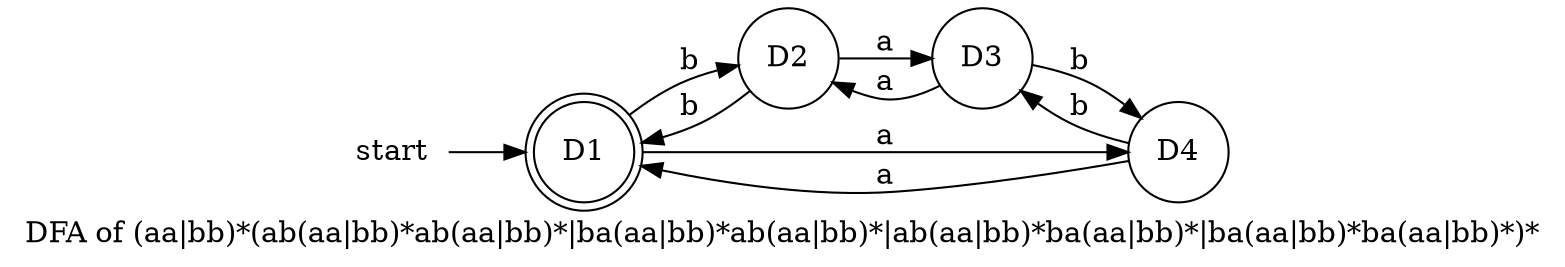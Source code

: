 digraph
  G { label="DFA of (aa|bb)*(ab(aa|bb)*ab(aa|bb)*|ba(aa|bb)*ab(aa|bb)*|ab(aa|bb)*ba(aa|bb)*|ba(aa|bb)*ba(aa|bb)*)*";
 
rankdir=LR
start[shape =none]
start ->node_1
node_1 [label="D1", shape = doublecircle]
node_1 -> node_2 [label ="b"]
node_1 -> node_4 [label ="a"]
node_2 [label="D2", shape = circle]
node_2 -> node_1 [label ="b"]
node_2 -> node_3 [label ="a"]
node_3 [label="D3", shape = circle]
node_3 -> node_4 [label ="b"]
node_3 -> node_2 [label ="a"]
node_4 [label="D4", shape = circle]
node_4 -> node_3 [label ="b"]
node_4 -> node_1 [label ="a"]
}
